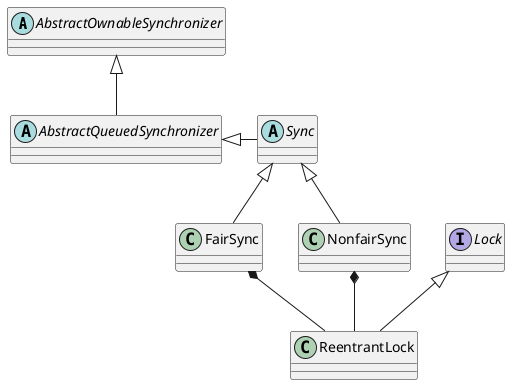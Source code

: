 @startuml

/'abstract class AbstractList
abstract AbstractCollection
interface List
interface Collection

List <|-- AbstractList
Collection <|-- AbstractCollection

Collection <|- List
AbstractCollection <|- AbstractList
AbstractList <|-- ArrayList

class ArrayList {
Object[] elementData
size()
}

enum TimeUnit {
DAYS
HOURS
MINUTES
}'/


abstract class AbstractOwnableSynchronizer

AbstractOwnableSynchronizer <|-- AbstractQueuedSynchronizer

abstract class AbstractQueuedSynchronizer
/' 传说中的AQS '/

abstract class Sync

AbstractQueuedSynchronizer <|- Sync

class FairSync
Sync <|-- FairSync
class NonfairSync
Sync <|-- NonfairSync

class ReentrantLock

FairSync *-- ReentrantLock
NonfairSync *-- ReentrantLock

interface Lock

Lock <|-- ReentrantLock
@enduml